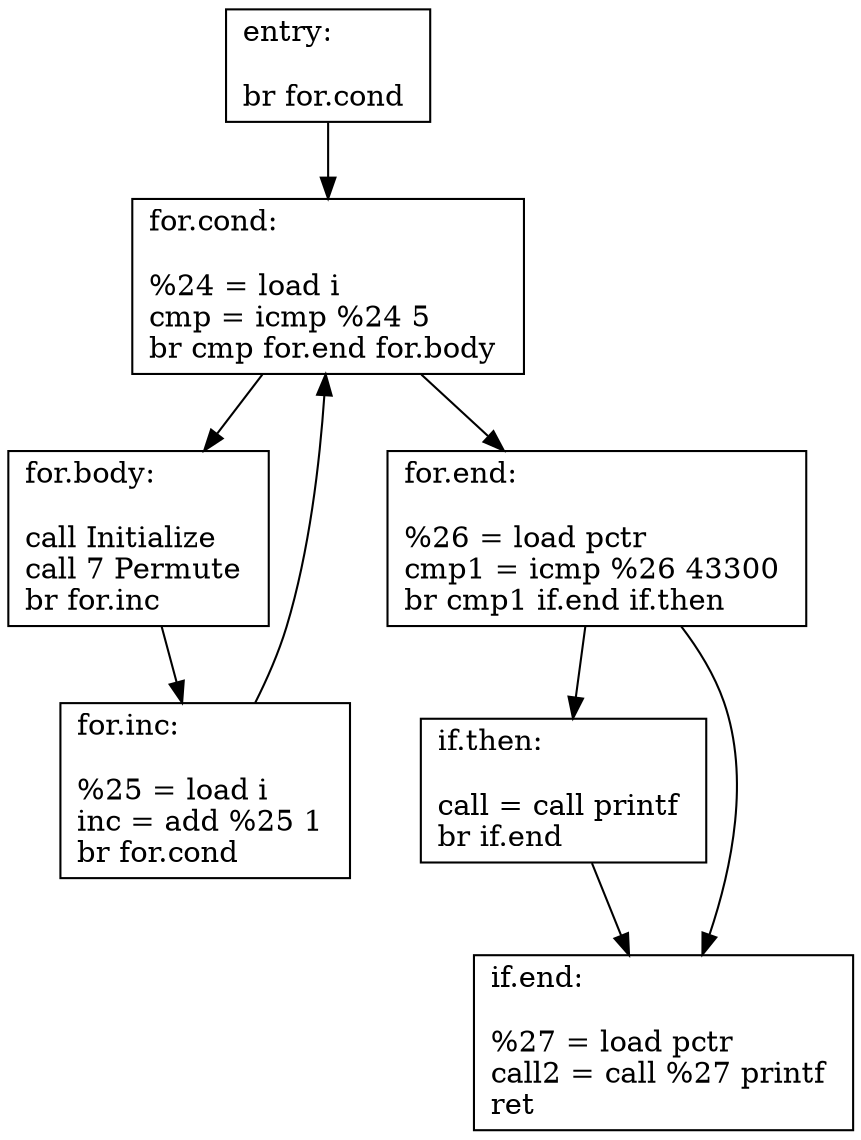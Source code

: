 digraph "CFG for 'Perm' function" {
	entry[shape=record,
		label="{entry:\l\l
			br for.cond \l
		}"
	];
	entry -> forcond;
	forcond[shape=record,
		label="{for.cond:\l\l
			%24 = load i \l
			cmp = icmp %24 5 \l
			br cmp for.end for.body \l
		}"
	];
	forcond -> forbody;
	forcond -> forend;
	forbody[shape=record,
		label="{for.body:\l\l
			call Initialize \l
			call 7 Permute \l
			br for.inc \l
		}"
	];
	forbody -> forinc;
	forinc[shape=record,
		label="{for.inc:\l\l
			%25 = load i \l
			inc = add %25 1 \l
			br for.cond \l
		}"
	];
	forinc -> forcond;
	forend[shape=record,
		label="{for.end:\l\l
			%26 = load pctr \l
			cmp1 = icmp %26 43300 \l
			br cmp1 if.end if.then \l
		}"
	];
	forend -> ifthen;
	forend -> ifend;
	ifthen[shape=record,
		label="{if.then:\l\l
			call = call printf \l
			br if.end \l
		}"
	];
	ifthen -> ifend;
	ifend[shape=record,
		label="{if.end:\l\l
			%27 = load pctr \l
			call2 = call %27 printf \l
			ret \l
		}"
	];
}
